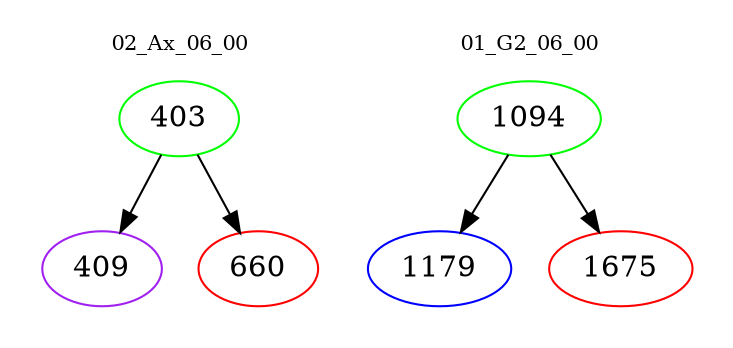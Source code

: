 digraph{
subgraph cluster_0 {
color = white
label = "02_Ax_06_00";
fontsize=10;
T0_403 [label="403", color="green"]
T0_403 -> T0_409 [color="black"]
T0_409 [label="409", color="purple"]
T0_403 -> T0_660 [color="black"]
T0_660 [label="660", color="red"]
}
subgraph cluster_1 {
color = white
label = "01_G2_06_00";
fontsize=10;
T1_1094 [label="1094", color="green"]
T1_1094 -> T1_1179 [color="black"]
T1_1179 [label="1179", color="blue"]
T1_1094 -> T1_1675 [color="black"]
T1_1675 [label="1675", color="red"]
}
}
